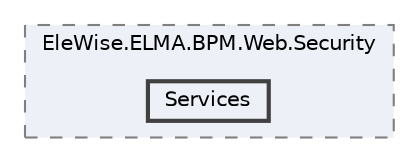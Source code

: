 digraph "Web/Modules/EleWise.ELMA.BPM.Web.Security/Services"
{
 // LATEX_PDF_SIZE
  bgcolor="transparent";
  edge [fontname=Helvetica,fontsize=10,labelfontname=Helvetica,labelfontsize=10];
  node [fontname=Helvetica,fontsize=10,shape=box,height=0.2,width=0.4];
  compound=true
  subgraph clusterdir_421eb7dfd93239390a8f697457a79baa {
    graph [ bgcolor="#edf0f7", pencolor="grey50", label="EleWise.ELMA.BPM.Web.Security", fontname=Helvetica,fontsize=10 style="filled,dashed", URL="dir_421eb7dfd93239390a8f697457a79baa.html",tooltip=""]
  dir_726637f5ea86e244a9ef03614d3f7dda [label="Services", fillcolor="#edf0f7", color="grey25", style="filled,bold", URL="dir_726637f5ea86e244a9ef03614d3f7dda.html",tooltip=""];
  }
}
